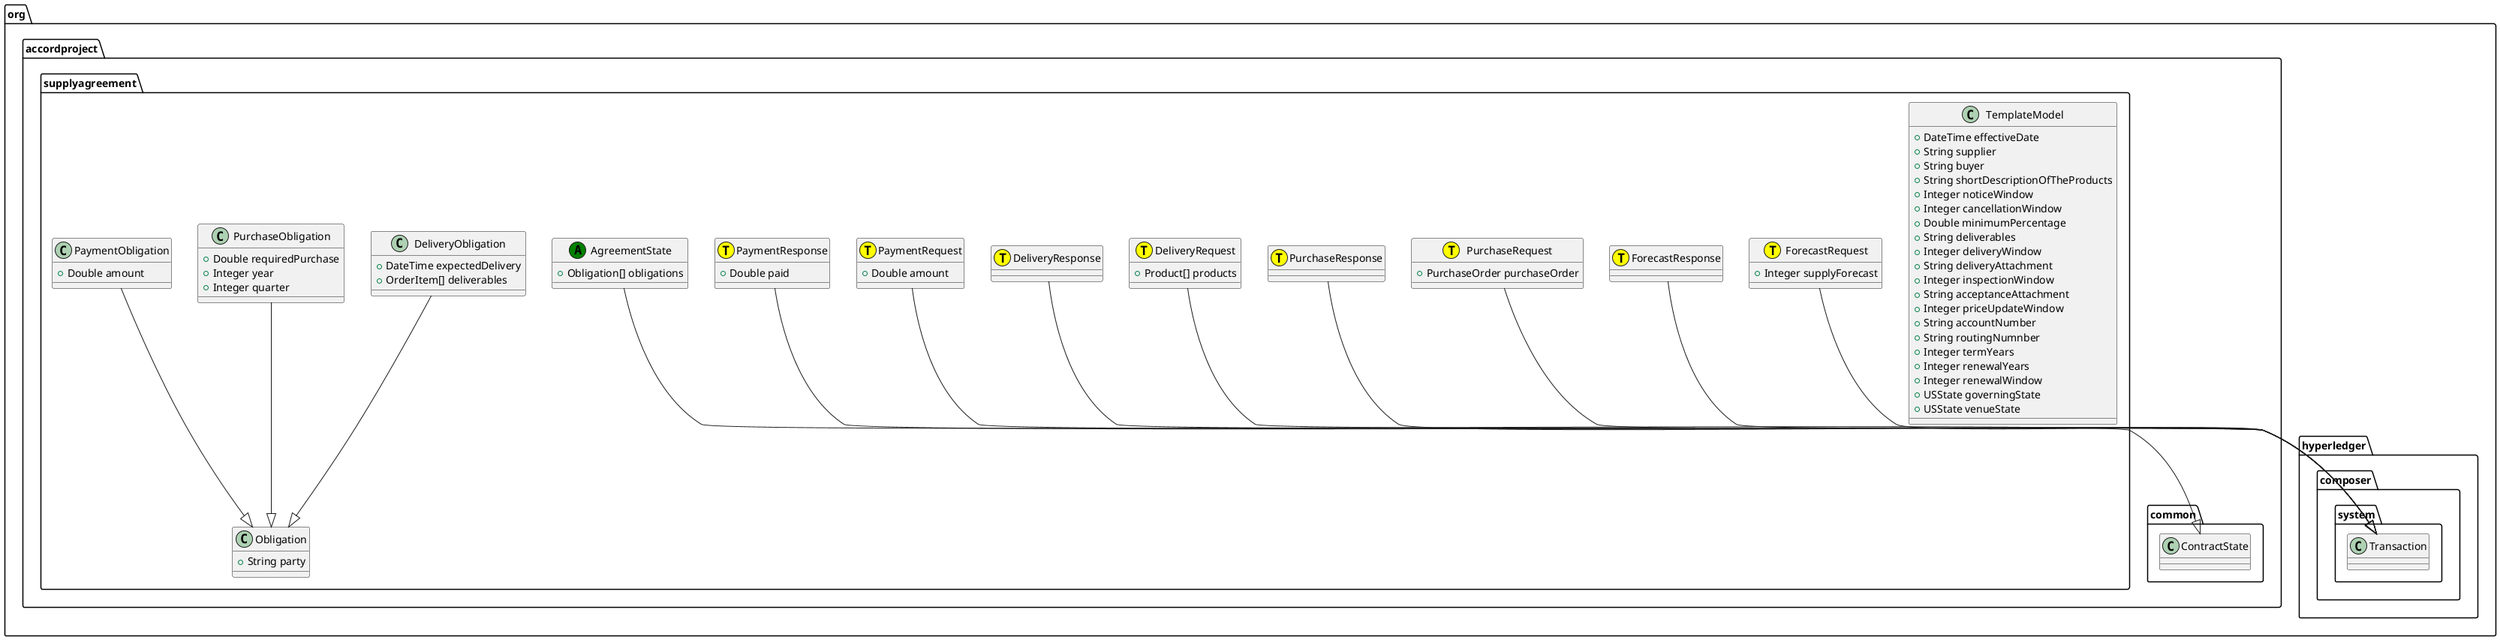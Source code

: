 @startuml
class org.accordproject.supplyagreement.TemplateModel {
   + DateTime effectiveDate
   + String supplier
   + String buyer
   + String shortDescriptionOfTheProducts
   + Integer noticeWindow
   + Integer cancellationWindow
   + Double minimumPercentage
   + String deliverables
   + Integer deliveryWindow
   + String deliveryAttachment
   + Integer inspectionWindow
   + String acceptanceAttachment
   + Integer priceUpdateWindow
   + String accountNumber
   + String routingNumnber
   + Integer termYears
   + Integer renewalYears
   + Integer renewalWindow
   + USState governingState
   + USState venueState
}
class org.accordproject.supplyagreement.Obligation {
   + String party
}
class org.accordproject.supplyagreement.DeliveryObligation {
   + DateTime expectedDelivery
   + OrderItem[] deliverables
}
org.accordproject.supplyagreement.DeliveryObligation --|> org.accordproject.supplyagreement.Obligation
class org.accordproject.supplyagreement.PurchaseObligation {
   + Double requiredPurchase
   + Integer year
   + Integer quarter
}
org.accordproject.supplyagreement.PurchaseObligation --|> org.accordproject.supplyagreement.Obligation
class org.accordproject.supplyagreement.PaymentObligation {
   + Double amount
}
org.accordproject.supplyagreement.PaymentObligation --|> org.accordproject.supplyagreement.Obligation
class org.accordproject.supplyagreement.AgreementState << (A,green) >> {
   + Obligation[] obligations
}
org.accordproject.supplyagreement.AgreementState --|> org.accordproject.common.ContractState
class org.accordproject.supplyagreement.ForecastRequest << (T,yellow) >> {
   + Integer supplyForecast
}
org.accordproject.supplyagreement.ForecastRequest --|> org.hyperledger.composer.system.Transaction
class org.accordproject.supplyagreement.ForecastResponse << (T,yellow) >> {
}
org.accordproject.supplyagreement.ForecastResponse --|> org.hyperledger.composer.system.Transaction
class org.accordproject.supplyagreement.PurchaseRequest << (T,yellow) >> {
   + PurchaseOrder purchaseOrder
}
org.accordproject.supplyagreement.PurchaseRequest --|> org.hyperledger.composer.system.Transaction
class org.accordproject.supplyagreement.PurchaseResponse << (T,yellow) >> {
}
org.accordproject.supplyagreement.PurchaseResponse --|> org.hyperledger.composer.system.Transaction
class org.accordproject.supplyagreement.DeliveryRequest << (T,yellow) >> {
   + Product[] products
}
org.accordproject.supplyagreement.DeliveryRequest --|> org.hyperledger.composer.system.Transaction
class org.accordproject.supplyagreement.DeliveryResponse << (T,yellow) >> {
}
org.accordproject.supplyagreement.DeliveryResponse --|> org.hyperledger.composer.system.Transaction
class org.accordproject.supplyagreement.PaymentRequest << (T,yellow) >> {
   + Double amount
}
org.accordproject.supplyagreement.PaymentRequest --|> org.hyperledger.composer.system.Transaction
class org.accordproject.supplyagreement.PaymentResponse << (T,yellow) >> {
   + Double paid
}
org.accordproject.supplyagreement.PaymentResponse --|> org.hyperledger.composer.system.Transaction
@enduml
